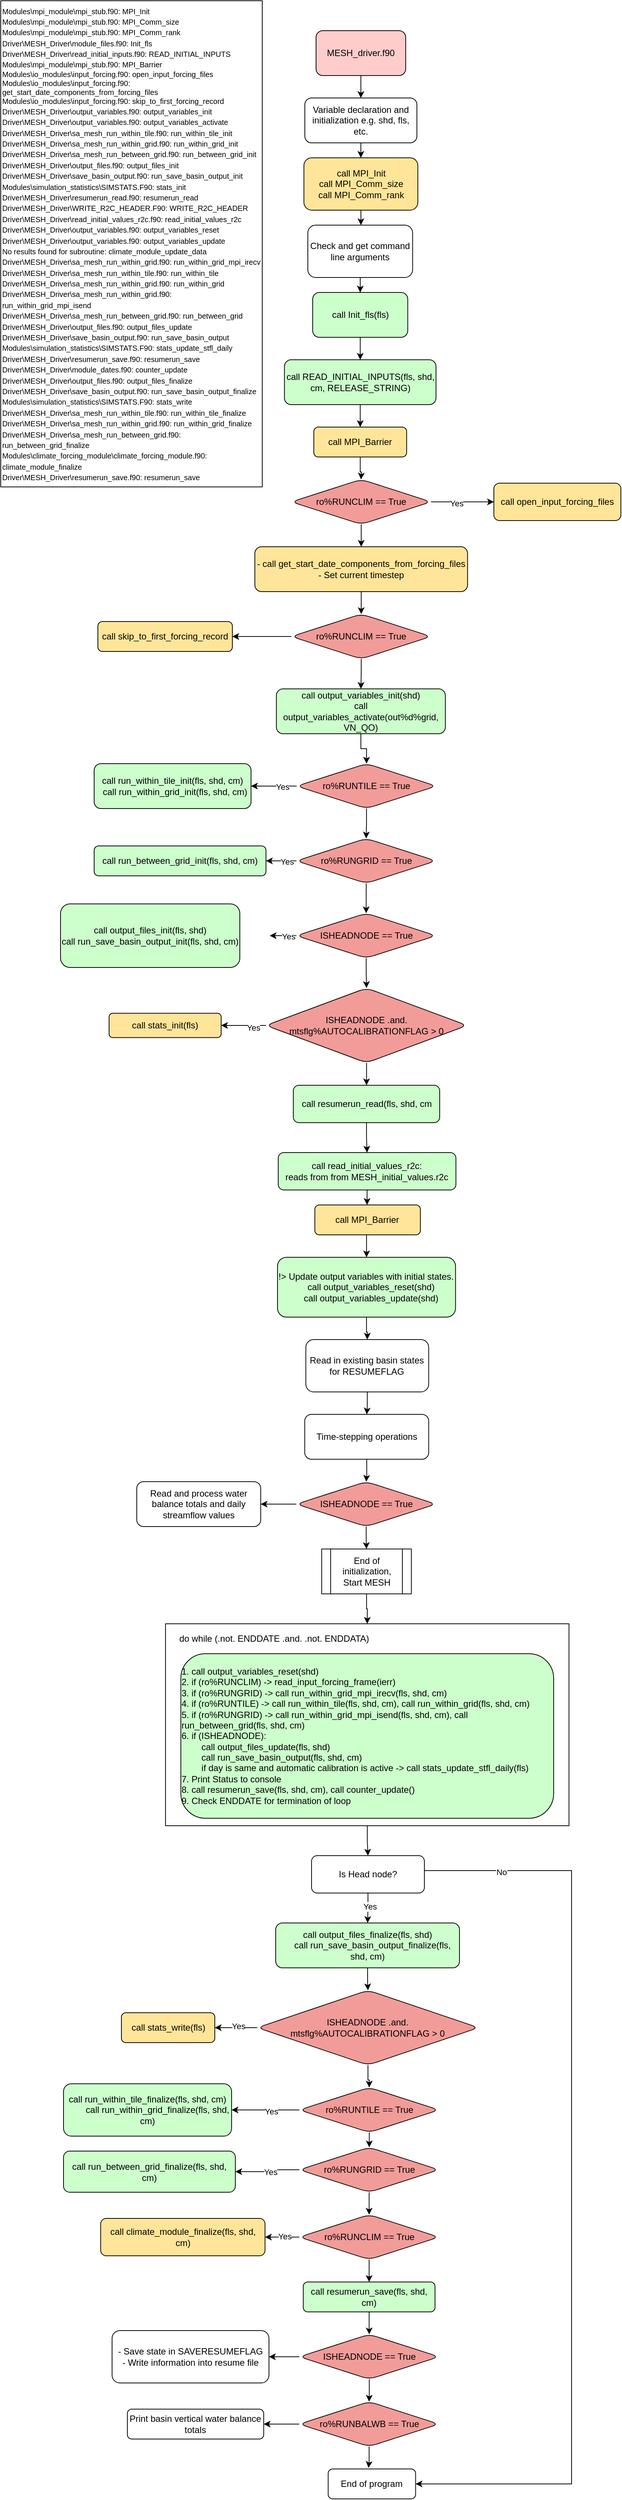 <mxfile version="24.8.3">
  <diagram name="Page-1" id="9W-sOv-dYj6pa3i9w2rR">
    <mxGraphModel dx="1666" dy="749" grid="1" gridSize="10" guides="1" tooltips="1" connect="1" arrows="1" fold="1" page="1" pageScale="1" pageWidth="850" pageHeight="1100" math="0" shadow="0">
      <root>
        <mxCell id="0" />
        <mxCell id="1" parent="0" />
        <mxCell id="3-_17xORnxv361ujbytA-109" value="" style="edgeStyle=orthogonalEdgeStyle;rounded=0;orthogonalLoop=1;jettySize=auto;html=1;" parent="1" source="3-_17xORnxv361ujbytA-110" target="3-_17xORnxv361ujbytA-112" edge="1">
          <mxGeometry relative="1" as="geometry" />
        </mxCell>
        <mxCell id="3-_17xORnxv361ujbytA-110" value="MESH_driver.f90" style="rounded=1;whiteSpace=wrap;html=1;fillColor=#FFCCCC;" parent="1" vertex="1">
          <mxGeometry x="422" y="40" width="120" height="60" as="geometry" />
        </mxCell>
        <mxCell id="3-_17xORnxv361ujbytA-111" value="" style="edgeStyle=orthogonalEdgeStyle;rounded=0;orthogonalLoop=1;jettySize=auto;html=1;" parent="1" source="3-_17xORnxv361ujbytA-112" target="3-_17xORnxv361ujbytA-114" edge="1">
          <mxGeometry relative="1" as="geometry" />
        </mxCell>
        <mxCell id="3-_17xORnxv361ujbytA-112" value="Variable declaration and initialization e.g. shd, fls, etc." style="whiteSpace=wrap;html=1;fillColor=#FFFFFF;rounded=1;" parent="1" vertex="1">
          <mxGeometry x="407" y="130" width="150" height="60" as="geometry" />
        </mxCell>
        <mxCell id="3-_17xORnxv361ujbytA-113" value="" style="edgeStyle=orthogonalEdgeStyle;rounded=0;orthogonalLoop=1;jettySize=auto;html=1;" parent="1" source="3-_17xORnxv361ujbytA-114" target="3-_17xORnxv361ujbytA-116" edge="1">
          <mxGeometry relative="1" as="geometry" />
        </mxCell>
        <mxCell id="3-_17xORnxv361ujbytA-114" value="call MPI_Init&lt;div&gt;call MPI_Comm_size&lt;br&gt;&lt;/div&gt;&lt;div&gt;call MPI_Comm_rank&lt;br&gt;&lt;/div&gt;" style="whiteSpace=wrap;html=1;fillColor=#FFE599;rounded=1;" parent="1" vertex="1">
          <mxGeometry x="405.75" y="210" width="152.5" height="70" as="geometry" />
        </mxCell>
        <mxCell id="3-_17xORnxv361ujbytA-115" value="" style="edgeStyle=orthogonalEdgeStyle;rounded=0;orthogonalLoop=1;jettySize=auto;html=1;" parent="1" source="3-_17xORnxv361ujbytA-116" target="3-_17xORnxv361ujbytA-118" edge="1">
          <mxGeometry relative="1" as="geometry" />
        </mxCell>
        <mxCell id="3-_17xORnxv361ujbytA-116" value="Check and get command line arguments" style="whiteSpace=wrap;html=1;fillColor=#FFFFFF;rounded=1;" parent="1" vertex="1">
          <mxGeometry x="411" y="300" width="140.25" height="70" as="geometry" />
        </mxCell>
        <mxCell id="3-_17xORnxv361ujbytA-117" value="" style="edgeStyle=orthogonalEdgeStyle;rounded=0;orthogonalLoop=1;jettySize=auto;html=1;" parent="1" source="3-_17xORnxv361ujbytA-118" target="3-_17xORnxv361ujbytA-120" edge="1">
          <mxGeometry relative="1" as="geometry" />
        </mxCell>
        <mxCell id="3-_17xORnxv361ujbytA-118" value="call Init_fls(fls)" style="whiteSpace=wrap;html=1;fillColor=#CCFFCC;rounded=1;" parent="1" vertex="1">
          <mxGeometry x="417.5" y="390" width="127.26" height="60" as="geometry" />
        </mxCell>
        <mxCell id="3-_17xORnxv361ujbytA-119" value="" style="edgeStyle=orthogonalEdgeStyle;rounded=0;orthogonalLoop=1;jettySize=auto;html=1;" parent="1" source="3-_17xORnxv361ujbytA-120" target="3-_17xORnxv361ujbytA-122" edge="1">
          <mxGeometry relative="1" as="geometry" />
        </mxCell>
        <mxCell id="3-_17xORnxv361ujbytA-120" value="call READ_INITIAL_INPUTS(fls, shd, cm, RELEASE_STRING)" style="whiteSpace=wrap;html=1;fillColor=#CCFFCC;rounded=1;" parent="1" vertex="1">
          <mxGeometry x="379.69" y="480" width="202.87" height="60" as="geometry" />
        </mxCell>
        <mxCell id="3-_17xORnxv361ujbytA-121" value="" style="edgeStyle=orthogonalEdgeStyle;rounded=0;orthogonalLoop=1;jettySize=auto;html=1;" parent="1" source="3-_17xORnxv361ujbytA-122" edge="1">
          <mxGeometry relative="1" as="geometry">
            <mxPoint x="482.176" y="640" as="targetPoint" />
          </mxGeometry>
        </mxCell>
        <mxCell id="3-_17xORnxv361ujbytA-122" value="call MPI_Barrier" style="whiteSpace=wrap;html=1;fillColor=#FFE599;rounded=1;" parent="1" vertex="1">
          <mxGeometry x="419.01" y="570" width="124.25" height="40" as="geometry" />
        </mxCell>
        <mxCell id="3-_17xORnxv361ujbytA-123" value="" style="edgeStyle=orthogonalEdgeStyle;rounded=0;orthogonalLoop=1;jettySize=auto;html=1;" parent="1" source="3-_17xORnxv361ujbytA-126" target="3-_17xORnxv361ujbytA-127" edge="1">
          <mxGeometry relative="1" as="geometry" />
        </mxCell>
        <mxCell id="3-_17xORnxv361ujbytA-124" value="Yes" style="edgeLabel;html=1;align=center;verticalAlign=middle;resizable=0;points=[];" parent="3-_17xORnxv361ujbytA-123" vertex="1" connectable="0">
          <mxGeometry x="-0.206" y="-2" relative="1" as="geometry">
            <mxPoint as="offset" />
          </mxGeometry>
        </mxCell>
        <mxCell id="3-_17xORnxv361ujbytA-125" style="edgeStyle=orthogonalEdgeStyle;rounded=0;orthogonalLoop=1;jettySize=auto;html=1;entryX=0.5;entryY=0;entryDx=0;entryDy=0;" parent="1" source="3-_17xORnxv361ujbytA-126" target="3-_17xORnxv361ujbytA-199" edge="1">
          <mxGeometry relative="1" as="geometry" />
        </mxCell>
        <mxCell id="3-_17xORnxv361ujbytA-126" value="&lt;div&gt;ro%RUNCLIM == True&lt;/div&gt;" style="rhombus;whiteSpace=wrap;html=1;rounded=1;fillColor=#F19C99;" parent="1" vertex="1">
          <mxGeometry x="389" y="640" width="186.89" height="60" as="geometry" />
        </mxCell>
        <mxCell id="3-_17xORnxv361ujbytA-127" value="call open_input_forcing_files" style="whiteSpace=wrap;html=1;fillColor=#FFE599;rounded=1;" parent="1" vertex="1">
          <mxGeometry x="660.01" y="645" width="169.99" height="50" as="geometry" />
        </mxCell>
        <mxCell id="3-_17xORnxv361ujbytA-128" style="edgeStyle=orthogonalEdgeStyle;rounded=0;orthogonalLoop=1;jettySize=auto;html=1;entryX=0.5;entryY=0;entryDx=0;entryDy=0;" parent="1" source="3-_17xORnxv361ujbytA-129" target="3-_17xORnxv361ujbytA-133" edge="1">
          <mxGeometry relative="1" as="geometry" />
        </mxCell>
        <mxCell id="3-_17xORnxv361ujbytA-129" value="call output_variables_init(shd)&lt;div&gt;call output_variables_activate(out%d%grid, VN_QO)&lt;br&gt;&lt;/div&gt;" style="whiteSpace=wrap;html=1;fillColor=#CCFFCC;rounded=1;" parent="1" vertex="1">
          <mxGeometry x="368.91" y="920" width="226.19" height="60" as="geometry" />
        </mxCell>
        <mxCell id="3-_17xORnxv361ujbytA-130" value="" style="edgeStyle=orthogonalEdgeStyle;rounded=0;orthogonalLoop=1;jettySize=auto;html=1;" parent="1" source="3-_17xORnxv361ujbytA-133" target="3-_17xORnxv361ujbytA-134" edge="1">
          <mxGeometry relative="1" as="geometry" />
        </mxCell>
        <mxCell id="3-_17xORnxv361ujbytA-131" value="Yes" style="edgeLabel;html=1;align=center;verticalAlign=middle;resizable=0;points=[];" parent="3-_17xORnxv361ujbytA-130" vertex="1" connectable="0">
          <mxGeometry x="-0.382" y="1" relative="1" as="geometry">
            <mxPoint as="offset" />
          </mxGeometry>
        </mxCell>
        <mxCell id="3-_17xORnxv361ujbytA-132" style="edgeStyle=orthogonalEdgeStyle;rounded=0;orthogonalLoop=1;jettySize=auto;html=1;entryX=0.5;entryY=0;entryDx=0;entryDy=0;" parent="1" source="3-_17xORnxv361ujbytA-133" target="3-_17xORnxv361ujbytA-136" edge="1">
          <mxGeometry relative="1" as="geometry" />
        </mxCell>
        <mxCell id="3-_17xORnxv361ujbytA-133" value="&lt;div&gt;ro%RUNTILE == True&lt;/div&gt;" style="rhombus;whiteSpace=wrap;html=1;rounded=1;fillColor=#F19C99;" parent="1" vertex="1">
          <mxGeometry x="396.11" y="1020" width="186.89" height="60" as="geometry" />
        </mxCell>
        <mxCell id="3-_17xORnxv361ujbytA-134" value="&lt;div&gt;call run_within_tile_init(fls, shd, cm)&lt;/div&gt;&lt;div&gt;&amp;nbsp; call run_within_grid_init(fls, shd, cm)&lt;/div&gt;" style="whiteSpace=wrap;html=1;fillColor=#CCFFCC;rounded=1;" parent="1" vertex="1">
          <mxGeometry x="125" y="1020" width="210" height="60" as="geometry" />
        </mxCell>
        <mxCell id="3-_17xORnxv361ujbytA-135" style="edgeStyle=orthogonalEdgeStyle;rounded=0;orthogonalLoop=1;jettySize=auto;html=1;entryX=0.5;entryY=0;entryDx=0;entryDy=0;" parent="1" source="3-_17xORnxv361ujbytA-136" target="3-_17xORnxv361ujbytA-141" edge="1">
          <mxGeometry relative="1" as="geometry" />
        </mxCell>
        <mxCell id="3-_17xORnxv361ujbytA-136" value="&lt;div&gt;ro%RUNGRID == True&lt;/div&gt;" style="rhombus;whiteSpace=wrap;html=1;rounded=1;fillColor=#F19C99;" parent="1" vertex="1">
          <mxGeometry x="395.65" y="1120" width="186.89" height="60" as="geometry" />
        </mxCell>
        <mxCell id="3-_17xORnxv361ujbytA-137" value="" style="edgeStyle=orthogonalEdgeStyle;rounded=0;orthogonalLoop=1;jettySize=auto;html=1;exitX=0;exitY=0.5;exitDx=0;exitDy=0;" parent="1" source="3-_17xORnxv361ujbytA-136" target="3-_17xORnxv361ujbytA-139" edge="1">
          <mxGeometry relative="1" as="geometry">
            <mxPoint x="406" y="1060" as="sourcePoint" />
            <mxPoint x="325" y="1150" as="targetPoint" />
          </mxGeometry>
        </mxCell>
        <mxCell id="3-_17xORnxv361ujbytA-138" value="Yes" style="edgeLabel;html=1;align=center;verticalAlign=middle;resizable=0;points=[];" parent="3-_17xORnxv361ujbytA-137" vertex="1" connectable="0">
          <mxGeometry x="-0.382" y="1" relative="1" as="geometry">
            <mxPoint as="offset" />
          </mxGeometry>
        </mxCell>
        <mxCell id="3-_17xORnxv361ujbytA-139" value="call run_between_grid_init(fls, shd, cm)" style="whiteSpace=wrap;html=1;fillColor=#CCFFCC;rounded=1;" parent="1" vertex="1">
          <mxGeometry x="125" y="1130" width="230" height="40" as="geometry" />
        </mxCell>
        <mxCell id="3-_17xORnxv361ujbytA-140" style="edgeStyle=orthogonalEdgeStyle;rounded=0;orthogonalLoop=1;jettySize=auto;html=1;entryX=0.5;entryY=0;entryDx=0;entryDy=0;" parent="1" source="3-_17xORnxv361ujbytA-141" target="3-_17xORnxv361ujbytA-148" edge="1">
          <mxGeometry relative="1" as="geometry" />
        </mxCell>
        <mxCell id="3-_17xORnxv361ujbytA-141" value="&lt;div&gt;ISHEADNODE == True&lt;/div&gt;" style="rhombus;whiteSpace=wrap;html=1;rounded=1;fillColor=#F19C99;" parent="1" vertex="1">
          <mxGeometry x="395.65" y="1220" width="186.89" height="60" as="geometry" />
        </mxCell>
        <mxCell id="3-_17xORnxv361ujbytA-142" value="&lt;div&gt;&lt;span style=&quot;background-color: initial;&quot;&gt;call output_files_init(fls, shd)&lt;/span&gt;&lt;br&gt;&lt;/div&gt;&lt;div&gt;&lt;div&gt;&lt;span style=&quot;background-color: initial;&quot;&gt;call run_save_basin_output_init(fls, shd, cm)&lt;/span&gt;&lt;/div&gt;&lt;/div&gt;" style="whiteSpace=wrap;html=1;fillColor=#CCFFCC;rounded=1;" parent="1" vertex="1">
          <mxGeometry x="80" y="1207.5" width="240" height="85" as="geometry" />
        </mxCell>
        <mxCell id="3-_17xORnxv361ujbytA-143" value="" style="edgeStyle=orthogonalEdgeStyle;rounded=0;orthogonalLoop=1;jettySize=auto;html=1;exitX=0;exitY=0.5;exitDx=0;exitDy=0;entryX=1;entryY=0.5;entryDx=0;entryDy=0;" parent="1" source="3-_17xORnxv361ujbytA-141" edge="1">
          <mxGeometry relative="1" as="geometry">
            <mxPoint x="406" y="1160" as="sourcePoint" />
            <mxPoint x="360" y="1250" as="targetPoint" />
          </mxGeometry>
        </mxCell>
        <mxCell id="3-_17xORnxv361ujbytA-144" value="Yes" style="edgeLabel;html=1;align=center;verticalAlign=middle;resizable=0;points=[];" parent="3-_17xORnxv361ujbytA-143" vertex="1" connectable="0">
          <mxGeometry x="-0.382" y="1" relative="1" as="geometry">
            <mxPoint as="offset" />
          </mxGeometry>
        </mxCell>
        <mxCell id="3-_17xORnxv361ujbytA-145" style="edgeStyle=orthogonalEdgeStyle;rounded=0;orthogonalLoop=1;jettySize=auto;html=1;entryX=1;entryY=0.5;entryDx=0;entryDy=0;" parent="1" source="3-_17xORnxv361ujbytA-148" target="3-_17xORnxv361ujbytA-149" edge="1">
          <mxGeometry relative="1" as="geometry" />
        </mxCell>
        <mxCell id="3-_17xORnxv361ujbytA-146" value="Yes" style="edgeLabel;html=1;align=center;verticalAlign=middle;resizable=0;points=[];" parent="3-_17xORnxv361ujbytA-145" vertex="1" connectable="0">
          <mxGeometry x="-0.436" y="3" relative="1" as="geometry">
            <mxPoint as="offset" />
          </mxGeometry>
        </mxCell>
        <mxCell id="3-_17xORnxv361ujbytA-147" value="" style="edgeStyle=orthogonalEdgeStyle;rounded=0;orthogonalLoop=1;jettySize=auto;html=1;" parent="1" source="3-_17xORnxv361ujbytA-148" target="3-_17xORnxv361ujbytA-151" edge="1">
          <mxGeometry relative="1" as="geometry">
            <mxPoint x="501.837" y="1449.996" as="sourcePoint" />
          </mxGeometry>
        </mxCell>
        <mxCell id="3-_17xORnxv361ujbytA-148" value="&lt;div&gt;ISHEADNODE .and. mtsflg%AUTOCALIBRATIONFLAG &amp;gt; 0&lt;/div&gt;" style="rhombus;whiteSpace=wrap;html=1;rounded=1;fillColor=#F19C99;" parent="1" vertex="1">
          <mxGeometry x="354.88" y="1320" width="269.35" height="100" as="geometry" />
        </mxCell>
        <mxCell id="3-_17xORnxv361ujbytA-149" value="call stats_init(fls)" style="whiteSpace=wrap;html=1;fillColor=#FFE599;rounded=1;" parent="1" vertex="1">
          <mxGeometry x="145" y="1353.75" width="150" height="32.5" as="geometry" />
        </mxCell>
        <mxCell id="3-_17xORnxv361ujbytA-150" style="edgeStyle=orthogonalEdgeStyle;rounded=0;orthogonalLoop=1;jettySize=auto;html=1;entryX=0.5;entryY=0;entryDx=0;entryDy=0;" parent="1" source="3-_17xORnxv361ujbytA-151" target="QNvWoZzGwvqCSUIqDx96-2" edge="1">
          <mxGeometry relative="1" as="geometry">
            <mxPoint x="490" y="1640" as="targetPoint" />
          </mxGeometry>
        </mxCell>
        <mxCell id="3-_17xORnxv361ujbytA-151" value="call resumerun_read(fls, shd, cm" style="whiteSpace=wrap;html=1;fillColor=#CCFFCC;rounded=1;" parent="1" vertex="1">
          <mxGeometry x="391.6" y="1450" width="195.91" height="50" as="geometry" />
        </mxCell>
        <mxCell id="3-_17xORnxv361ujbytA-154" style="edgeStyle=orthogonalEdgeStyle;rounded=0;orthogonalLoop=1;jettySize=auto;html=1;entryX=0.5;entryY=0;entryDx=0;entryDy=0;" parent="1" source="3-_17xORnxv361ujbytA-155" target="3-_17xORnxv361ujbytA-157" edge="1">
          <mxGeometry relative="1" as="geometry">
            <mxPoint x="490.555" y="1950" as="targetPoint" />
          </mxGeometry>
        </mxCell>
        <mxCell id="3-_17xORnxv361ujbytA-155" value="&lt;div&gt;!&amp;gt; Update output variables with initial states.&lt;/div&gt;&lt;div&gt;&amp;nbsp; &amp;nbsp; call output_variables_reset(shd)&lt;/div&gt;&lt;div&gt;&amp;nbsp; &amp;nbsp; call output_variables_update(shd)&lt;/div&gt;" style="whiteSpace=wrap;html=1;fillColor=#CCFFCC;rounded=1;" parent="1" vertex="1">
          <mxGeometry x="370.42" y="1680" width="238.3" height="80" as="geometry" />
        </mxCell>
        <mxCell id="3-_17xORnxv361ujbytA-156" value="" style="edgeStyle=orthogonalEdgeStyle;rounded=0;orthogonalLoop=1;jettySize=auto;html=1;" parent="1" source="3-_17xORnxv361ujbytA-157" target="3-_17xORnxv361ujbytA-159" edge="1">
          <mxGeometry relative="1" as="geometry" />
        </mxCell>
        <mxCell id="3-_17xORnxv361ujbytA-157" value="Read in existing basin states for RESUMEFLAG" style="whiteSpace=wrap;html=1;fillColor=#FFFFFF;rounded=1;" parent="1" vertex="1">
          <mxGeometry x="408.33" y="1790" width="164.45" height="70" as="geometry" />
        </mxCell>
        <mxCell id="3-_17xORnxv361ujbytA-158" style="edgeStyle=orthogonalEdgeStyle;rounded=0;orthogonalLoop=1;jettySize=auto;html=1;" parent="1" source="3-_17xORnxv361ujbytA-159" target="3-_17xORnxv361ujbytA-207" edge="1">
          <mxGeometry relative="1" as="geometry" />
        </mxCell>
        <mxCell id="3-_17xORnxv361ujbytA-159" value="Time-stepping operations" style="rounded=1;whiteSpace=wrap;html=1;fillColor=#FFFFFF;" parent="1" vertex="1">
          <mxGeometry x="406.87" y="1890" width="165.91" height="60" as="geometry" />
        </mxCell>
        <mxCell id="3-_17xORnxv361ujbytA-160" style="edgeStyle=orthogonalEdgeStyle;rounded=0;orthogonalLoop=1;jettySize=auto;html=1;entryX=0.5;entryY=0;entryDx=0;entryDy=0;" parent="1" source="3-_17xORnxv361ujbytA-161" target="3-_17xORnxv361ujbytA-163" edge="1">
          <mxGeometry relative="1" as="geometry" />
        </mxCell>
        <mxCell id="3-_17xORnxv361ujbytA-161" value="End of initialization,&lt;div&gt;Start MESH&lt;/div&gt;" style="shape=process;whiteSpace=wrap;html=1;backgroundOutline=1;" parent="1" vertex="1">
          <mxGeometry x="429.56" y="2070" width="120" height="60" as="geometry" />
        </mxCell>
        <mxCell id="3-_17xORnxv361ujbytA-162" value="" style="group" parent="1" vertex="1" connectable="0">
          <mxGeometry x="220.55" y="2170" width="540" height="270" as="geometry" />
        </mxCell>
        <mxCell id="3-_17xORnxv361ujbytA-163" value="" style="rounded=0;whiteSpace=wrap;html=1;align=left;" parent="3-_17xORnxv361ujbytA-162" vertex="1">
          <mxGeometry width="540" height="270" as="geometry" />
        </mxCell>
        <mxCell id="3-_17xORnxv361ujbytA-164" value="do while (.not. ENDDATE .and. .not. ENDDATA)" style="text;html=1;align=center;verticalAlign=middle;whiteSpace=wrap;rounded=0;" parent="3-_17xORnxv361ujbytA-162" vertex="1">
          <mxGeometry y="10" width="290" height="20" as="geometry" />
        </mxCell>
        <mxCell id="3-_17xORnxv361ujbytA-165" value="&lt;div style=&quot;text-align: left;&quot;&gt;&lt;span style=&quot;background-color: initial;&quot;&gt;1.&amp;nbsp;call output_variables_reset(shd)&lt;/span&gt;&lt;/div&gt;&lt;div style=&quot;text-align: left;&quot;&gt;2.&amp;nbsp;if (ro%RUNCLIM) -&amp;gt; read_input_forcing_frame(ierr)&lt;/div&gt;&lt;div style=&quot;text-align: left;&quot;&gt;3.&amp;nbsp;if (ro%RUNGRID) -&amp;gt; call run_within_grid_mpi_irecv(fls, shd, cm)&lt;/div&gt;&lt;div style=&quot;text-align: left;&quot;&gt;4.&amp;nbsp;if (ro%RUNTILE) -&amp;gt;&amp;nbsp;&lt;span style=&quot;background-color: initial;&quot;&gt;call run_within_tile(fls, shd, cm),&lt;/span&gt;&lt;span style=&quot;background-color: initial;&quot;&gt;&amp;nbsp;call run_within_grid(fls, shd, cm)&lt;/span&gt;&lt;/div&gt;&lt;div style=&quot;text-align: left;&quot;&gt;&lt;span style=&quot;background-color: initial;&quot;&gt;5.&amp;nbsp;&lt;/span&gt;&lt;span style=&quot;background-color: initial;&quot;&gt;if (ro%RUNGRID) -&amp;gt;&amp;nbsp;&lt;/span&gt;&lt;span style=&quot;background-color: initial;&quot;&gt;call run_within_grid_mpi_isend(fls, shd, cm),&amp;nbsp;&lt;/span&gt;&lt;span style=&quot;background-color: initial;&quot;&gt;call run_between_grid(fls, shd, cm)&lt;/span&gt;&lt;/div&gt;&lt;div style=&quot;text-align: left;&quot;&gt;&lt;span style=&quot;background-color: initial;&quot;&gt;6.&amp;nbsp;&lt;/span&gt;&lt;span style=&quot;background-color: initial;&quot;&gt;if (ISHEADNODE):&lt;/span&gt;&lt;/div&gt;&lt;div style=&quot;text-align: left;&quot;&gt;&lt;span style=&quot;background-color: initial;&quot;&gt;&lt;div&gt;&lt;span style=&quot;white-space: pre;&quot;&gt;&#x9;&lt;/span&gt;call output_files_update(fls, shd)&lt;/div&gt;&lt;div&gt;&amp;nbsp;&lt;span style=&quot;white-space: pre;&quot;&gt;&#x9;&lt;/span&gt;call run_save_basin_output(fls, shd, cm)&lt;/div&gt;&lt;div&gt;&lt;span style=&quot;white-space: pre;&quot;&gt;&#x9;&lt;/span&gt;if day is same and&amp;nbsp;automatic calibration is active -&amp;gt; call stats_update_stfl_daily(fls)&lt;br&gt;&lt;/div&gt;&lt;div&gt;7. Print Status to console&lt;/div&gt;&lt;div&gt;8.&amp;nbsp;call resumerun_save(fls, shd, cm),&amp;nbsp;&lt;span style=&quot;background-color: initial;&quot;&gt;call counter_update()&lt;/span&gt;&lt;/div&gt;&lt;div&gt;&lt;span style=&quot;background-color: initial;&quot;&gt;9. Check&amp;nbsp;&lt;/span&gt;&lt;span style=&quot;background-color: initial;&quot;&gt;ENDDATE for termination of loop&lt;/span&gt;&lt;/div&gt;&lt;/span&gt;&lt;/div&gt;" style="rounded=1;whiteSpace=wrap;html=1;fillColor=#CCFFCC;" parent="3-_17xORnxv361ujbytA-162" vertex="1">
          <mxGeometry x="20.5" y="40" width="498.99" height="220" as="geometry" />
        </mxCell>
        <mxCell id="3-_17xORnxv361ujbytA-166" value="" style="edgeStyle=orthogonalEdgeStyle;rounded=0;orthogonalLoop=1;jettySize=auto;html=1;entryX=0.5;entryY=0;entryDx=0;entryDy=0;" parent="1" source="3-_17xORnxv361ujbytA-163" target="3-_17xORnxv361ujbytA-171" edge="1">
          <mxGeometry relative="1" as="geometry">
            <mxPoint x="486" y="2510" as="targetPoint" />
          </mxGeometry>
        </mxCell>
        <mxCell id="3-_17xORnxv361ujbytA-167" value="" style="edgeStyle=orthogonalEdgeStyle;rounded=0;orthogonalLoop=1;jettySize=auto;html=1;" parent="1" source="3-_17xORnxv361ujbytA-171" target="3-_17xORnxv361ujbytA-172" edge="1">
          <mxGeometry relative="1" as="geometry" />
        </mxCell>
        <mxCell id="3-_17xORnxv361ujbytA-168" value="Yes" style="edgeLabel;html=1;align=center;verticalAlign=middle;resizable=0;points=[];" parent="3-_17xORnxv361ujbytA-167" vertex="1" connectable="0">
          <mxGeometry x="-0.099" y="2" relative="1" as="geometry">
            <mxPoint as="offset" />
          </mxGeometry>
        </mxCell>
        <mxCell id="3-_17xORnxv361ujbytA-169" style="edgeStyle=orthogonalEdgeStyle;rounded=0;orthogonalLoop=1;jettySize=auto;html=1;entryX=1;entryY=0.5;entryDx=0;entryDy=0;" parent="1" source="3-_17xORnxv361ujbytA-171" target="3-_17xORnxv361ujbytA-197" edge="1">
          <mxGeometry relative="1" as="geometry">
            <Array as="points">
              <mxPoint x="764" y="2500" />
              <mxPoint x="764" y="3320" />
            </Array>
          </mxGeometry>
        </mxCell>
        <mxCell id="3-_17xORnxv361ujbytA-170" value="No" style="edgeLabel;html=1;align=center;verticalAlign=middle;resizable=0;points=[];" parent="3-_17xORnxv361ujbytA-169" vertex="1" connectable="0">
          <mxGeometry x="-0.833" y="-2" relative="1" as="geometry">
            <mxPoint as="offset" />
          </mxGeometry>
        </mxCell>
        <mxCell id="3-_17xORnxv361ujbytA-171" value="Is Head node?" style="whiteSpace=wrap;html=1;fillColor=#FFFFFF;rounded=1;" parent="1" vertex="1">
          <mxGeometry x="416" y="2480" width="151" height="50" as="geometry" />
        </mxCell>
        <mxCell id="3-_17xORnxv361ujbytA-172" value="&lt;div&gt;call output_files_finalize(fls, shd)&lt;/div&gt;&lt;div&gt;&amp;nbsp; &amp;nbsp; call run_save_basin_output_finalize(fls, shd, cm)&lt;/div&gt;" style="whiteSpace=wrap;html=1;fillColor=#CCFFCC;rounded=1;" parent="1" vertex="1">
          <mxGeometry x="368" y="2570" width="246" height="60" as="geometry" />
        </mxCell>
        <mxCell id="3-_17xORnxv361ujbytA-173" value="" style="edgeStyle=orthogonalEdgeStyle;rounded=0;orthogonalLoop=1;jettySize=auto;html=1;" parent="1" source="3-_17xORnxv361ujbytA-176" target="3-_17xORnxv361ujbytA-178" edge="1">
          <mxGeometry relative="1" as="geometry" />
        </mxCell>
        <mxCell id="3-_17xORnxv361ujbytA-174" value="Yes" style="edgeLabel;html=1;align=center;verticalAlign=middle;resizable=0;points=[];" parent="3-_17xORnxv361ujbytA-173" vertex="1" connectable="0">
          <mxGeometry x="-0.096" y="-2" relative="1" as="geometry">
            <mxPoint as="offset" />
          </mxGeometry>
        </mxCell>
        <mxCell id="3-_17xORnxv361ujbytA-175" style="edgeStyle=orthogonalEdgeStyle;rounded=0;orthogonalLoop=1;jettySize=auto;html=1;entryX=0.5;entryY=0;entryDx=0;entryDy=0;" parent="1" source="3-_17xORnxv361ujbytA-176" target="3-_17xORnxv361ujbytA-182" edge="1">
          <mxGeometry relative="1" as="geometry" />
        </mxCell>
        <mxCell id="3-_17xORnxv361ujbytA-176" value="&lt;div&gt;ISHEADNODE .and. mtsflg%AUTOCALIBRATIONFLAG &amp;gt; 0&lt;/div&gt;" style="rhombus;whiteSpace=wrap;html=1;rounded=1;fillColor=#F19C99;" parent="1" vertex="1">
          <mxGeometry x="343.39" y="2660" width="296.23" height="100" as="geometry" />
        </mxCell>
        <mxCell id="3-_17xORnxv361ujbytA-177" style="edgeStyle=orthogonalEdgeStyle;rounded=0;orthogonalLoop=1;jettySize=auto;html=1;entryX=0.5;entryY=0;entryDx=0;entryDy=0;" parent="1" source="3-_17xORnxv361ujbytA-172" target="3-_17xORnxv361ujbytA-176" edge="1">
          <mxGeometry relative="1" as="geometry" />
        </mxCell>
        <mxCell id="3-_17xORnxv361ujbytA-178" value="call stats_write(fls)" style="whiteSpace=wrap;html=1;fillColor=#FFE599;rounded=1;" parent="1" vertex="1">
          <mxGeometry x="161.5" y="2690" width="125" height="40" as="geometry" />
        </mxCell>
        <mxCell id="3-_17xORnxv361ujbytA-179" style="edgeStyle=orthogonalEdgeStyle;rounded=0;orthogonalLoop=1;jettySize=auto;html=1;entryX=1;entryY=0.5;entryDx=0;entryDy=0;" parent="1" source="3-_17xORnxv361ujbytA-182" target="3-_17xORnxv361ujbytA-183" edge="1">
          <mxGeometry relative="1" as="geometry">
            <mxPoint x="349" y="2820" as="targetPoint" />
          </mxGeometry>
        </mxCell>
        <mxCell id="3-_17xORnxv361ujbytA-180" value="Yes" style="edgeLabel;html=1;align=center;verticalAlign=middle;resizable=0;points=[];" parent="3-_17xORnxv361ujbytA-179" vertex="1" connectable="0">
          <mxGeometry x="-0.166" y="2" relative="1" as="geometry">
            <mxPoint as="offset" />
          </mxGeometry>
        </mxCell>
        <mxCell id="3-_17xORnxv361ujbytA-181" style="edgeStyle=orthogonalEdgeStyle;rounded=0;orthogonalLoop=1;jettySize=auto;html=1;entryX=0.5;entryY=0;entryDx=0;entryDy=0;" parent="1" source="3-_17xORnxv361ujbytA-182" target="3-_17xORnxv361ujbytA-187" edge="1">
          <mxGeometry relative="1" as="geometry" />
        </mxCell>
        <mxCell id="3-_17xORnxv361ujbytA-182" value="&lt;div&gt;ro%RUNTILE == True&lt;/div&gt;" style="rhombus;whiteSpace=wrap;html=1;rounded=1;fillColor=#F19C99;" parent="1" vertex="1">
          <mxGeometry x="399.75" y="2790" width="186.89" height="60" as="geometry" />
        </mxCell>
        <mxCell id="3-_17xORnxv361ujbytA-183" value="&lt;div&gt;call run_within_tile_finalize(fls, shd, cm)&lt;/div&gt;&lt;div&gt;&amp;nbsp; &amp;nbsp; &amp;nbsp; &amp;nbsp; call run_within_grid_finalize(fls, shd, cm)&lt;/div&gt;" style="whiteSpace=wrap;html=1;fillColor=#CCFFCC;rounded=1;" parent="1" vertex="1">
          <mxGeometry x="84" y="2785" width="225" height="70" as="geometry" />
        </mxCell>
        <mxCell id="3-_17xORnxv361ujbytA-184" style="edgeStyle=orthogonalEdgeStyle;rounded=0;orthogonalLoop=1;jettySize=auto;html=1;entryX=1;entryY=0.5;entryDx=0;entryDy=0;" parent="1" source="3-_17xORnxv361ujbytA-187" target="3-_17xORnxv361ujbytA-188" edge="1">
          <mxGeometry relative="1" as="geometry">
            <mxPoint x="354" y="2902.5" as="targetPoint" />
          </mxGeometry>
        </mxCell>
        <mxCell id="3-_17xORnxv361ujbytA-185" value="Yes" style="edgeLabel;html=1;align=center;verticalAlign=middle;resizable=0;points=[];" parent="3-_17xORnxv361ujbytA-184" vertex="1" connectable="0">
          <mxGeometry x="-0.117" y="3" relative="1" as="geometry">
            <mxPoint as="offset" />
          </mxGeometry>
        </mxCell>
        <mxCell id="3-_17xORnxv361ujbytA-186" style="edgeStyle=orthogonalEdgeStyle;rounded=0;orthogonalLoop=1;jettySize=auto;html=1;entryX=0.5;entryY=0;entryDx=0;entryDy=0;" parent="1" source="3-_17xORnxv361ujbytA-187" target="3-_17xORnxv361ujbytA-215" edge="1">
          <mxGeometry relative="1" as="geometry">
            <mxPoint x="493.195" y="2960" as="targetPoint" />
          </mxGeometry>
        </mxCell>
        <mxCell id="3-_17xORnxv361ujbytA-187" value="&lt;div&gt;ro%RUNGRID == True&lt;/div&gt;" style="rhombus;whiteSpace=wrap;html=1;rounded=1;fillColor=#F19C99;" parent="1" vertex="1">
          <mxGeometry x="399.62" y="2870" width="186.89" height="60" as="geometry" />
        </mxCell>
        <mxCell id="3-_17xORnxv361ujbytA-188" value="call run_between_grid_finalize(fls, shd, cm)" style="whiteSpace=wrap;html=1;fillColor=#CCFFCC;rounded=1;" parent="1" vertex="1">
          <mxGeometry x="84" y="2875" width="230" height="55" as="geometry" />
        </mxCell>
        <mxCell id="3-_17xORnxv361ujbytA-189" style="edgeStyle=orthogonalEdgeStyle;rounded=0;orthogonalLoop=1;jettySize=auto;html=1;" parent="1" source="3-_17xORnxv361ujbytA-190" target="3-_17xORnxv361ujbytA-193" edge="1">
          <mxGeometry relative="1" as="geometry" />
        </mxCell>
        <mxCell id="3-_17xORnxv361ujbytA-190" value="call resumerun_save(fls, shd, cm)" style="whiteSpace=wrap;html=1;fillColor=#CCFFCC;rounded=1;" parent="1" vertex="1">
          <mxGeometry x="404.89" y="3050" width="176.34" height="40" as="geometry" />
        </mxCell>
        <mxCell id="3-_17xORnxv361ujbytA-191" style="edgeStyle=orthogonalEdgeStyle;rounded=0;orthogonalLoop=1;jettySize=auto;html=1;entryX=1;entryY=0.5;entryDx=0;entryDy=0;" parent="1" source="3-_17xORnxv361ujbytA-193" target="3-_17xORnxv361ujbytA-194" edge="1">
          <mxGeometry relative="1" as="geometry">
            <mxPoint x="354" y="3150" as="targetPoint" />
          </mxGeometry>
        </mxCell>
        <mxCell id="3-_17xORnxv361ujbytA-192" style="edgeStyle=orthogonalEdgeStyle;rounded=0;orthogonalLoop=1;jettySize=auto;html=1;entryX=0.5;entryY=0;entryDx=0;entryDy=0;" parent="1" source="3-_17xORnxv361ujbytA-193" target="3-_17xORnxv361ujbytA-208" edge="1">
          <mxGeometry relative="1" as="geometry" />
        </mxCell>
        <mxCell id="3-_17xORnxv361ujbytA-193" value="&lt;div&gt;ISHEADNODE == True&lt;/div&gt;" style="rhombus;whiteSpace=wrap;html=1;rounded=1;fillColor=#F19C99;" parent="1" vertex="1">
          <mxGeometry x="399.75" y="3120" width="186.89" height="60" as="geometry" />
        </mxCell>
        <mxCell id="3-_17xORnxv361ujbytA-194" value="&lt;div&gt;- Save state in&amp;nbsp;SAVERESUMEFLAG&lt;/div&gt;&lt;div&gt;- Write information into resume file&lt;/div&gt;" style="whiteSpace=wrap;html=1;fillColor=#FFFFFF;rounded=1;" parent="1" vertex="1">
          <mxGeometry x="149" y="3115" width="210" height="70" as="geometry" />
        </mxCell>
        <mxCell id="3-_17xORnxv361ujbytA-195" value="" style="edgeStyle=orthogonalEdgeStyle;rounded=0;orthogonalLoop=1;jettySize=auto;html=1;exitX=0;exitY=0.5;exitDx=0;exitDy=0;" parent="1" source="3-_17xORnxv361ujbytA-208" target="3-_17xORnxv361ujbytA-196" edge="1">
          <mxGeometry relative="1" as="geometry" />
        </mxCell>
        <mxCell id="3-_17xORnxv361ujbytA-196" value="Print basin vertical water balance totals" style="whiteSpace=wrap;html=1;fillColor=#FFFFFF;rounded=1;" parent="1" vertex="1">
          <mxGeometry x="169.46" y="3220" width="182.5" height="40" as="geometry" />
        </mxCell>
        <mxCell id="3-_17xORnxv361ujbytA-197" value="End of program" style="whiteSpace=wrap;html=1;fillColor=#FFFFFF;rounded=1;" parent="1" vertex="1">
          <mxGeometry x="438.25" y="3300" width="117" height="40" as="geometry" />
        </mxCell>
        <mxCell id="3-_17xORnxv361ujbytA-198" style="edgeStyle=orthogonalEdgeStyle;rounded=0;orthogonalLoop=1;jettySize=auto;html=1;" parent="1" source="3-_17xORnxv361ujbytA-199" target="3-_17xORnxv361ujbytA-202" edge="1">
          <mxGeometry relative="1" as="geometry" />
        </mxCell>
        <mxCell id="3-_17xORnxv361ujbytA-199" value="- call get_start_date_components_from_forcing_files&lt;div&gt;- Set current timestep&lt;/div&gt;" style="whiteSpace=wrap;html=1;fillColor=#FFE599;rounded=1;" parent="1" vertex="1">
          <mxGeometry x="340.09" y="730" width="284.71" height="60" as="geometry" />
        </mxCell>
        <mxCell id="3-_17xORnxv361ujbytA-200" value="" style="edgeStyle=orthogonalEdgeStyle;rounded=0;orthogonalLoop=1;jettySize=auto;html=1;" parent="1" source="3-_17xORnxv361ujbytA-202" target="3-_17xORnxv361ujbytA-203" edge="1">
          <mxGeometry relative="1" as="geometry" />
        </mxCell>
        <mxCell id="3-_17xORnxv361ujbytA-201" style="edgeStyle=orthogonalEdgeStyle;rounded=0;orthogonalLoop=1;jettySize=auto;html=1;entryX=0.5;entryY=0;entryDx=0;entryDy=0;" parent="1" source="3-_17xORnxv361ujbytA-202" target="3-_17xORnxv361ujbytA-129" edge="1">
          <mxGeometry relative="1" as="geometry" />
        </mxCell>
        <mxCell id="3-_17xORnxv361ujbytA-202" value="&lt;div&gt;ro%RUNCLIM == True&lt;/div&gt;" style="rhombus;whiteSpace=wrap;html=1;rounded=1;fillColor=#F19C99;" parent="1" vertex="1">
          <mxGeometry x="389" y="820" width="186.89" height="60" as="geometry" />
        </mxCell>
        <mxCell id="3-_17xORnxv361ujbytA-203" value="call skip_to_first_forcing_record" style="whiteSpace=wrap;html=1;fillColor=#FFE599;rounded=1;" parent="1" vertex="1">
          <mxGeometry x="130" y="830" width="180" height="40" as="geometry" />
        </mxCell>
        <mxCell id="3-_17xORnxv361ujbytA-204" value="Read and process water balance totals and daily streamflow values" style="rounded=1;whiteSpace=wrap;html=1;fillColor=#FFFFFF;" parent="1" vertex="1">
          <mxGeometry x="182.05" y="1980" width="165.91" height="60" as="geometry" />
        </mxCell>
        <mxCell id="3-_17xORnxv361ujbytA-205" style="edgeStyle=orthogonalEdgeStyle;rounded=0;orthogonalLoop=1;jettySize=auto;html=1;entryX=1;entryY=0.5;entryDx=0;entryDy=0;" parent="1" source="3-_17xORnxv361ujbytA-207" target="3-_17xORnxv361ujbytA-204" edge="1">
          <mxGeometry relative="1" as="geometry" />
        </mxCell>
        <mxCell id="3-_17xORnxv361ujbytA-206" style="edgeStyle=orthogonalEdgeStyle;rounded=0;orthogonalLoop=1;jettySize=auto;html=1;entryX=0.5;entryY=0;entryDx=0;entryDy=0;" parent="1" source="3-_17xORnxv361ujbytA-207" target="3-_17xORnxv361ujbytA-161" edge="1">
          <mxGeometry relative="1" as="geometry" />
        </mxCell>
        <mxCell id="3-_17xORnxv361ujbytA-207" value="&lt;div&gt;ISHEADNODE == True&lt;/div&gt;" style="rhombus;whiteSpace=wrap;html=1;rounded=1;fillColor=#F19C99;" parent="1" vertex="1">
          <mxGeometry x="395.67" y="1980" width="186.89" height="60" as="geometry" />
        </mxCell>
        <mxCell id="3-_17xORnxv361ujbytA-208" value="&lt;div&gt;ro%RUNBALWB == True&lt;/div&gt;" style="rhombus;whiteSpace=wrap;html=1;rounded=1;fillColor=#F19C99;" parent="1" vertex="1">
          <mxGeometry x="399.61" y="3210" width="186.89" height="60" as="geometry" />
        </mxCell>
        <mxCell id="3-_17xORnxv361ujbytA-209" style="edgeStyle=orthogonalEdgeStyle;rounded=0;orthogonalLoop=1;jettySize=auto;html=1;entryX=0.461;entryY=-0.035;entryDx=0;entryDy=0;entryPerimeter=0;" parent="1" source="3-_17xORnxv361ujbytA-208" target="3-_17xORnxv361ujbytA-197" edge="1">
          <mxGeometry relative="1" as="geometry" />
        </mxCell>
        <mxCell id="3-_17xORnxv361ujbytA-213" style="edgeStyle=orthogonalEdgeStyle;rounded=0;orthogonalLoop=1;jettySize=auto;html=1;entryX=1;entryY=0.5;entryDx=0;entryDy=0;" parent="1" source="3-_17xORnxv361ujbytA-215" target="3-_17xORnxv361ujbytA-216" edge="1">
          <mxGeometry relative="1" as="geometry" />
        </mxCell>
        <mxCell id="3-_17xORnxv361ujbytA-214" value="Yes" style="edgeLabel;html=1;align=center;verticalAlign=middle;resizable=0;points=[];" parent="3-_17xORnxv361ujbytA-213" vertex="1" connectable="0">
          <mxGeometry x="-0.156" y="-1" relative="1" as="geometry">
            <mxPoint as="offset" />
          </mxGeometry>
        </mxCell>
        <mxCell id="3-_17xORnxv361ujbytA-217" style="edgeStyle=orthogonalEdgeStyle;rounded=0;orthogonalLoop=1;jettySize=auto;html=1;entryX=0.5;entryY=0;entryDx=0;entryDy=0;" parent="1" source="3-_17xORnxv361ujbytA-215" target="3-_17xORnxv361ujbytA-190" edge="1">
          <mxGeometry relative="1" as="geometry" />
        </mxCell>
        <mxCell id="3-_17xORnxv361ujbytA-215" value="&lt;div&gt;ro%RUNCLIM == True&lt;/div&gt;" style="rhombus;whiteSpace=wrap;html=1;rounded=1;fillColor=#F19C99;" parent="1" vertex="1">
          <mxGeometry x="399.61" y="2960" width="186.89" height="60" as="geometry" />
        </mxCell>
        <mxCell id="3-_17xORnxv361ujbytA-216" value="call&amp;nbsp;climate_module_finalize(fls, shd, cm)" style="whiteSpace=wrap;html=1;fillColor=#FFE599;rounded=1;" parent="1" vertex="1">
          <mxGeometry x="133.74" y="2965" width="220" height="50" as="geometry" />
        </mxCell>
        <mxCell id="QNvWoZzGwvqCSUIqDx96-1" style="edgeStyle=orthogonalEdgeStyle;rounded=0;orthogonalLoop=1;jettySize=auto;html=1;exitX=0.5;exitY=1;exitDx=0;exitDy=0;" parent="1" source="QNvWoZzGwvqCSUIqDx96-2" target="QNvWoZzGwvqCSUIqDx96-4" edge="1">
          <mxGeometry relative="1" as="geometry" />
        </mxCell>
        <mxCell id="QNvWoZzGwvqCSUIqDx96-2" value="call read_initial_values_r2c:&lt;br&gt;reads from from&amp;nbsp;MESH_initial_values.r2c" style="whiteSpace=wrap;html=1;fillColor=#CCFFCC;rounded=1;" parent="1" vertex="1">
          <mxGeometry x="371.38" y="1540" width="237.85" height="50" as="geometry" />
        </mxCell>
        <mxCell id="QNvWoZzGwvqCSUIqDx96-3" style="edgeStyle=orthogonalEdgeStyle;rounded=0;orthogonalLoop=1;jettySize=auto;html=1;exitX=0.5;exitY=1;exitDx=0;exitDy=0;entryX=0.5;entryY=0;entryDx=0;entryDy=0;" parent="1" source="QNvWoZzGwvqCSUIqDx96-4" target="3-_17xORnxv361ujbytA-155" edge="1">
          <mxGeometry relative="1" as="geometry">
            <mxPoint x="488.36" y="1670" as="targetPoint" />
            <Array as="points">
              <mxPoint x="489.75" y="1650" />
            </Array>
          </mxGeometry>
        </mxCell>
        <mxCell id="QNvWoZzGwvqCSUIqDx96-4" value="call MPI_Barrier" style="whiteSpace=wrap;html=1;fillColor=#FFE599;rounded=1;" parent="1" vertex="1">
          <mxGeometry x="420.38" y="1610" width="141.3" height="40" as="geometry" />
        </mxCell>
        <mxCell id="nWYOarpshf4vrZNsvYiw-1" value="&lt;div&gt;&lt;font size=&quot;1&quot;&gt;Modules\mpi_module\mpi_stub.f90: MPI_Init&lt;/font&gt;&lt;/div&gt;&lt;div&gt;&lt;font size=&quot;1&quot;&gt;Modules\mpi_module\mpi_stub.f90: MPI_Comm_size&lt;/font&gt;&lt;/div&gt;&lt;div&gt;&lt;font size=&quot;1&quot;&gt;Modules\mpi_module\mpi_stub.f90: MPI_Comm_rank&lt;/font&gt;&lt;/div&gt;&lt;div&gt;&lt;font size=&quot;1&quot;&gt;Driver\MESH_Driver\module_files.f90: Init_fls&lt;/font&gt;&lt;/div&gt;&lt;div&gt;&lt;font size=&quot;1&quot;&gt;Driver\MESH_Driver\read_initial_inputs.f90: READ_INITIAL_INPUTS&lt;/font&gt;&lt;/div&gt;&lt;div&gt;&lt;font size=&quot;1&quot;&gt;Modules\mpi_module\mpi_stub.f90: MPI_Barrier&lt;/font&gt;&lt;/div&gt;&lt;div&gt;&lt;font size=&quot;1&quot;&gt;&lt;div&gt;Modules\io_modules\input_forcing.f90: open_input_forcing_files&lt;/div&gt;&lt;div&gt;Modules\io_modules\input_forcing.f90: get_start_date_components_from_forcing_files&lt;/div&gt;&lt;div&gt;Modules\io_modules\input_forcing.f90: skip_to_first_forcing_record&lt;/div&gt;&lt;/font&gt;&lt;/div&gt;&lt;div&gt;&lt;span style=&quot;font-size: x-small; background-color: initial;&quot;&gt;Driver\MESH_Driver\output_variables.f90: output_variables_init&lt;/span&gt;&lt;/div&gt;&lt;div&gt;&lt;font size=&quot;1&quot;&gt;Driver\MESH_Driver\output_variables.f90: output_variables_activate&lt;/font&gt;&lt;/div&gt;&lt;div&gt;&lt;font size=&quot;1&quot;&gt;Driver\MESH_Driver\sa_mesh_run_within_tile.f90: run_within_tile_init&lt;/font&gt;&lt;/div&gt;&lt;div&gt;&lt;font size=&quot;1&quot;&gt;Driver\MESH_Driver\sa_mesh_run_within_grid.f90: run_within_grid_init&lt;/font&gt;&lt;/div&gt;&lt;div&gt;&lt;font size=&quot;1&quot;&gt;Driver\MESH_Driver\sa_mesh_run_between_grid.f90: run_between_grid_init&lt;/font&gt;&lt;/div&gt;&lt;div&gt;&lt;font size=&quot;1&quot;&gt;Driver\MESH_Driver\output_files.f90: output_files_init&lt;/font&gt;&lt;/div&gt;&lt;div&gt;&lt;font size=&quot;1&quot;&gt;Driver\MESH_Driver\save_basin_output.f90: run_save_basin_output_init&lt;/font&gt;&lt;/div&gt;&lt;div&gt;&lt;font size=&quot;1&quot;&gt;Modules\simulation_statistics\SIMSTATS.F90: stats_init&lt;/font&gt;&lt;/div&gt;&lt;div&gt;&lt;font size=&quot;1&quot;&gt;Driver\MESH_Driver\resumerun_read.f90: resumerun_read&lt;/font&gt;&lt;/div&gt;&lt;div&gt;&lt;font size=&quot;1&quot;&gt;Driver\MESH_Driver\WRITE_R2C_HEADER.F90: WRITE_R2C_HEADER&lt;/font&gt;&lt;/div&gt;&lt;div&gt;&lt;font size=&quot;1&quot;&gt;Driver\MESH_Driver\read_initial_values_r2c.f90: read_initial_values_r2c&lt;/font&gt;&lt;/div&gt;&lt;div&gt;&lt;font size=&quot;1&quot;&gt;Driver\MESH_Driver\output_variables.f90: output_variables_reset&lt;/font&gt;&lt;/div&gt;&lt;div&gt;&lt;font size=&quot;1&quot;&gt;Driver\MESH_Driver\output_variables.f90: output_variables_update&lt;/font&gt;&lt;/div&gt;&lt;div&gt;&lt;font size=&quot;1&quot;&gt;No results found for subroutine: climate_module_update_data&lt;/font&gt;&lt;/div&gt;&lt;div&gt;&lt;font size=&quot;1&quot;&gt;Driver\MESH_Driver\sa_mesh_run_within_grid.f90: run_within_grid_mpi_irecv&lt;/font&gt;&lt;/div&gt;&lt;div&gt;&lt;font size=&quot;1&quot;&gt;Driver\MESH_Driver\sa_mesh_run_within_tile.f90: run_within_tile&lt;/font&gt;&lt;/div&gt;&lt;div&gt;&lt;font size=&quot;1&quot;&gt;Driver\MESH_Driver\sa_mesh_run_within_grid.f90: run_within_grid&lt;/font&gt;&lt;/div&gt;&lt;div&gt;&lt;font size=&quot;1&quot;&gt;Driver\MESH_Driver\sa_mesh_run_within_grid.f90: run_within_grid_mpi_isend&lt;/font&gt;&lt;/div&gt;&lt;div&gt;&lt;font size=&quot;1&quot;&gt;Driver\MESH_Driver\sa_mesh_run_between_grid.f90: run_between_grid&lt;/font&gt;&lt;/div&gt;&lt;div&gt;&lt;font size=&quot;1&quot;&gt;Driver\MESH_Driver\output_files.f90: output_files_update&lt;/font&gt;&lt;/div&gt;&lt;div&gt;&lt;font size=&quot;1&quot;&gt;Driver\MESH_Driver\save_basin_output.f90: run_save_basin_output&lt;/font&gt;&lt;/div&gt;&lt;div&gt;&lt;font size=&quot;1&quot;&gt;Modules\simulation_statistics\SIMSTATS.F90: stats_update_stfl_daily&lt;/font&gt;&lt;/div&gt;&lt;div&gt;&lt;font size=&quot;1&quot;&gt;Driver\MESH_Driver\resumerun_save.f90: resumerun_save&lt;/font&gt;&lt;/div&gt;&lt;div&gt;&lt;font size=&quot;1&quot;&gt;Driver\MESH_Driver\module_dates.f90: counter_update&lt;/font&gt;&lt;/div&gt;&lt;div&gt;&lt;font size=&quot;1&quot;&gt;Driver\MESH_Driver\output_files.f90: output_files_finalize&lt;/font&gt;&lt;/div&gt;&lt;div&gt;&lt;font size=&quot;1&quot;&gt;Driver\MESH_Driver\save_basin_output.f90: run_save_basin_output_finalize&lt;/font&gt;&lt;/div&gt;&lt;div&gt;&lt;font size=&quot;1&quot;&gt;Modules\simulation_statistics\SIMSTATS.F90: stats_write&lt;/font&gt;&lt;/div&gt;&lt;div&gt;&lt;font size=&quot;1&quot;&gt;Driver\MESH_Driver\sa_mesh_run_within_tile.f90: run_within_tile_finalize&lt;/font&gt;&lt;/div&gt;&lt;div&gt;&lt;font size=&quot;1&quot;&gt;Driver\MESH_Driver\sa_mesh_run_within_grid.f90: run_within_grid_finalize&lt;/font&gt;&lt;/div&gt;&lt;div&gt;&lt;font size=&quot;1&quot;&gt;Driver\MESH_Driver\sa_mesh_run_between_grid.f90: run_between_grid_finalize&lt;/font&gt;&lt;/div&gt;&lt;div&gt;&lt;font size=&quot;1&quot;&gt;Modules\climate_forcing_module\climate_forcing_module.f90: climate_module_finalize&lt;/font&gt;&lt;/div&gt;&lt;div&gt;&lt;font size=&quot;1&quot;&gt;Driver\MESH_Driver\resumerun_save.f90: resumerun_save&lt;/font&gt;&lt;/div&gt;" style="rounded=0;whiteSpace=wrap;html=1;align=left;" vertex="1" parent="1">
          <mxGeometry width="350" height="650" as="geometry" />
        </mxCell>
      </root>
    </mxGraphModel>
  </diagram>
</mxfile>
